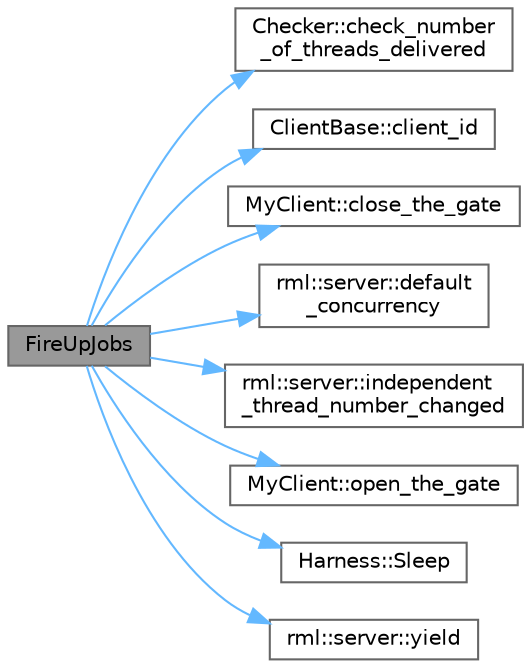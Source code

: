 digraph "FireUpJobs"
{
 // LATEX_PDF_SIZE
  bgcolor="transparent";
  edge [fontname=Helvetica,fontsize=10,labelfontname=Helvetica,labelfontsize=10];
  node [fontname=Helvetica,fontsize=10,shape=box,height=0.2,width=0.4];
  rankdir="LR";
  Node1 [id="Node000001",label="FireUpJobs",height=0.2,width=0.4,color="gray40", fillcolor="grey60", style="filled", fontcolor="black",tooltip=" "];
  Node1 -> Node2 [id="edge9_Node000001_Node000002",color="steelblue1",style="solid",tooltip=" "];
  Node2 [id="Node000002",label="Checker::check_number\l_of_threads_delivered",height=0.2,width=0.4,color="grey40", fillcolor="white", style="filled",URL="$class_checker.html#aba7bca4d0608bb0db6284526ad6b678c",tooltip=" "];
  Node1 -> Node3 [id="edge10_Node000001_Node000003",color="steelblue1",style="solid",tooltip=" "];
  Node3 [id="Node000003",label="ClientBase::client_id",height=0.2,width=0.4,color="grey40", fillcolor="white", style="filled",URL="$class_client_base.html#a20f366306bc72126041abf84c3f7f022",tooltip=" "];
  Node1 -> Node4 [id="edge11_Node000001_Node000004",color="steelblue1",style="solid",tooltip=" "];
  Node4 [id="Node000004",label="MyClient::close_the_gate",height=0.2,width=0.4,color="grey40", fillcolor="white", style="filled",URL="$class_my_client.html#ac097925832e3a8b297377b55e079fa8d",tooltip=" "];
  Node1 -> Node5 [id="edge12_Node000001_Node000005",color="steelblue1",style="solid",tooltip=" "];
  Node5 [id="Node000005",label="rml::server::default\l_concurrency",height=0.2,width=0.4,color="grey40", fillcolor="white", style="filled",URL="$classrml_1_1server.html#ab724107e297226ef26538315091a50b1",tooltip="Default level of concurrency for which RML strives when there are no non-RML threads running."];
  Node1 -> Node6 [id="edge13_Node000001_Node000006",color="steelblue1",style="solid",tooltip=" "];
  Node6 [id="Node000006",label="rml::server::independent\l_thread_number_changed",height=0.2,width=0.4,color="grey40", fillcolor="white", style="filled",URL="$classrml_1_1server.html#a45154e61e7c6b60b51d53dacd1d03c2f",tooltip="Called by client to indicate a change in the number of non-RML threads that are running."];
  Node1 -> Node7 [id="edge14_Node000001_Node000007",color="steelblue1",style="solid",tooltip=" "];
  Node7 [id="Node000007",label="MyClient::open_the_gate",height=0.2,width=0.4,color="grey40", fillcolor="white", style="filled",URL="$class_my_client.html#aefc683e3347ff6ffc1fb371edc78f2f8",tooltip=" "];
  Node1 -> Node8 [id="edge15_Node000001_Node000008",color="steelblue1",style="solid",tooltip=" "];
  Node8 [id="Node000008",label="Harness::Sleep",height=0.2,width=0.4,color="grey40", fillcolor="white", style="filled",URL="$namespace_harness.html#a6109bacdcb4cd184d842b933d7fb18a4",tooltip=" "];
  Node1 -> Node9 [id="edge16_Node000001_Node000009",color="steelblue1",style="solid",tooltip=" "];
  Node9 [id="Node000009",label="rml::server::yield",height=0.2,width=0.4,color="grey40", fillcolor="white", style="filled",URL="$classrml_1_1server.html#a53e1efc4cb441f962e14af14e49b9fba",tooltip="Called by client thread when it reaches a point where it cannot make progress until other threads do."];
}
